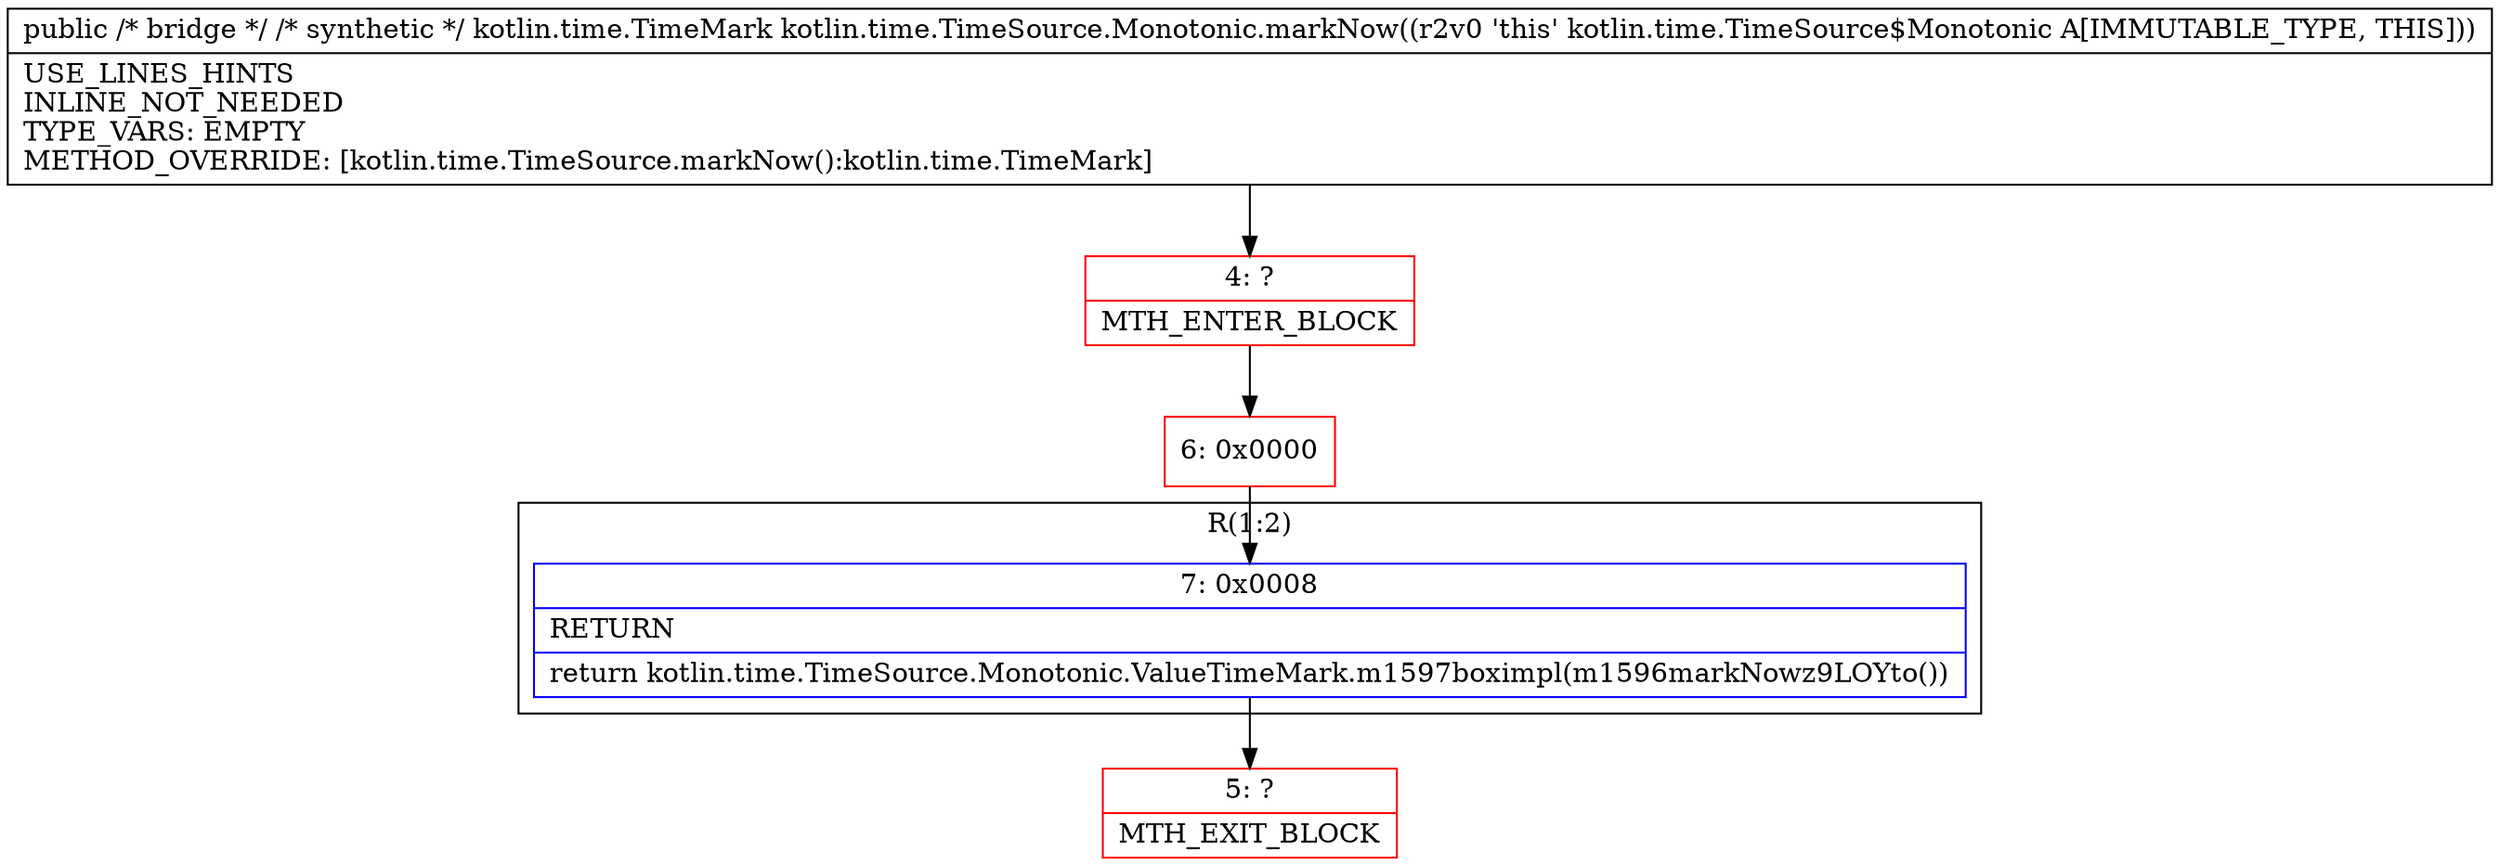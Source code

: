 digraph "CFG forkotlin.time.TimeSource.Monotonic.markNow()Lkotlin\/time\/TimeMark;" {
subgraph cluster_Region_181272389 {
label = "R(1:2)";
node [shape=record,color=blue];
Node_7 [shape=record,label="{7\:\ 0x0008|RETURN\l|return kotlin.time.TimeSource.Monotonic.ValueTimeMark.m1597boximpl(m1596markNowz9LOYto())\l}"];
}
Node_4 [shape=record,color=red,label="{4\:\ ?|MTH_ENTER_BLOCK\l}"];
Node_6 [shape=record,color=red,label="{6\:\ 0x0000}"];
Node_5 [shape=record,color=red,label="{5\:\ ?|MTH_EXIT_BLOCK\l}"];
MethodNode[shape=record,label="{public \/* bridge *\/ \/* synthetic *\/ kotlin.time.TimeMark kotlin.time.TimeSource.Monotonic.markNow((r2v0 'this' kotlin.time.TimeSource$Monotonic A[IMMUTABLE_TYPE, THIS]))  | USE_LINES_HINTS\lINLINE_NOT_NEEDED\lTYPE_VARS: EMPTY\lMETHOD_OVERRIDE: [kotlin.time.TimeSource.markNow():kotlin.time.TimeMark]\l}"];
MethodNode -> Node_4;Node_7 -> Node_5;
Node_4 -> Node_6;
Node_6 -> Node_7;
}

